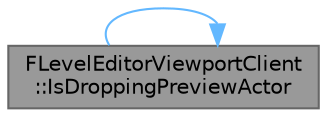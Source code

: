 digraph "FLevelEditorViewportClient::IsDroppingPreviewActor"
{
 // INTERACTIVE_SVG=YES
 // LATEX_PDF_SIZE
  bgcolor="transparent";
  edge [fontname=Helvetica,fontsize=10,labelfontname=Helvetica,labelfontsize=10];
  node [fontname=Helvetica,fontsize=10,shape=box,height=0.2,width=0.4];
  rankdir="LR";
  Node1 [id="Node000001",label="FLevelEditorViewportClient\l::IsDroppingPreviewActor",height=0.2,width=0.4,color="gray40", fillcolor="grey60", style="filled", fontcolor="black",tooltip="Returns true if creating a preview actor in the viewport."];
  Node1 -> Node1 [id="edge1_Node000001_Node000001",color="steelblue1",style="solid",tooltip=" "];
}
